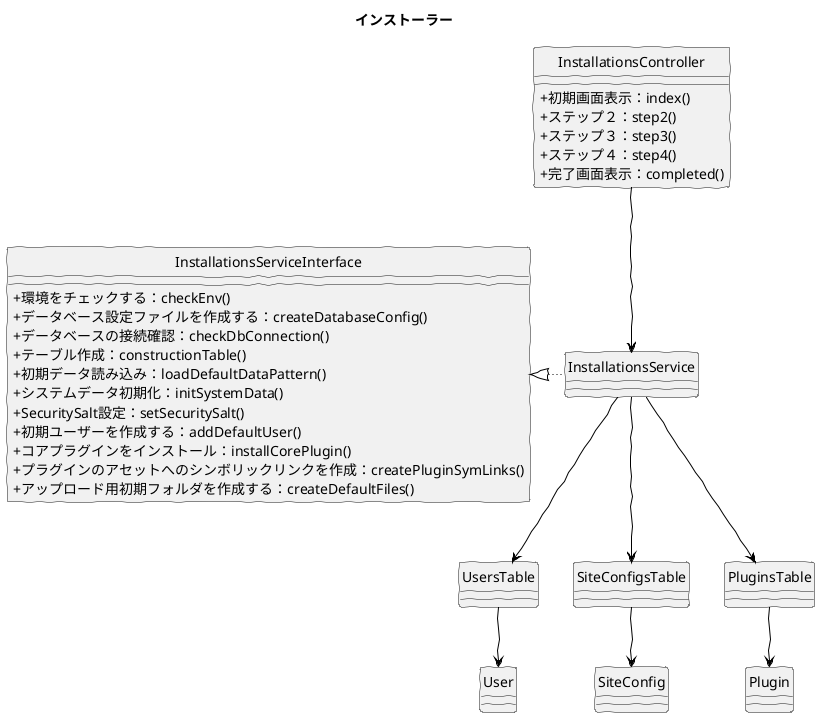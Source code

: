 @startuml
skinparam handwritten true
skinparam backgroundColor white
hide circle
skinparam classAttributeIconSize 0

title インストーラー

class InstallationsController {
  + 初期画面表示：index()
  + ステップ２：step2()
  + ステップ３：step3()
  + ステップ４：step4()
  + 完了画面表示：completed()
}

class InstallationsService {
}

class InstallationsServiceInterface {
  + 環境をチェックする：checkEnv()
  + データベース設定ファイルを作成する：createDatabaseConfig()
  + データベースの接続確認：checkDbConnection()
  + テーブル作成：constructionTable()
  + 初期データ読み込み：loadDefaultDataPattern()
  + システムデータ初期化：initSystemData()
  + SecuritySalt設定：setSecuritySalt()
  + 初期ユーザーを作成する：addDefaultUser()
  + コアプラグインをインストール：installCorePlugin()
  + プラグインのアセットへのシンボリックリンクを作成：createPluginSymLinks()
  + アップロード用初期フォルダを作成する：createDefaultFiles()
}

class UsersTable
class SiteConfigsTable
class PluginsTable

class User 
class SiteConfig
class Plugin

InstallationsController -down[#Black]-> InstallationsService
InstallationsService -left[dotted,#Black]-|> InstallationsServiceInterface
InstallationsService -down[#Black]-> UsersTable
InstallationsService -down[#Black]-> SiteConfigsTable
InstallationsService -down[#Black]-> PluginsTable
UsersTable -down[#Black]-> User
SiteConfigsTable -down[#Black]-> SiteConfig
PluginsTable -down[#Black]-> Plugin


@enduml
